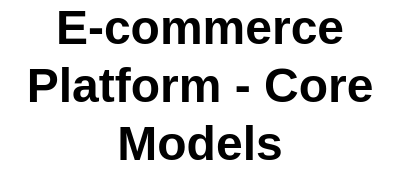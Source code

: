 <?xml version="1.0" encoding="UTF-8"?>
<mxfile version="21.6.6" type="device">
  <diagram id="C5RBs43oDa-KdzZeNtuy" name="Page-1">
    <mxGraphModel dx="1422" dy="762" grid="1" gridSize="10" guides="1" tooltips="1" connect="1" arrows="1" fold="1" page="1" pageScale="1" pageWidth="1169" pageHeight="1654" math="0" shadow="0">
      <root>
        <mxCell id="0" />
        <mxCell id="1" parent="0" />

        <!-- Title -->
        <mxCell id="title" value="E-commerce Platform - Core Models" style="text;html=1;strokeColor=none;fillColor=none;align=center;verticalAlign=middle;whiteSpace=wrap;rounded=0;fontSize=24;fontStyle=1" vertex="1" parent="1">
          <mxGeometry x="400" y="20" width="200" height="40" as="geometry" />
        </mxCell>

        <!-- User and Store Section -->
        <mxCell id="user_store_section" value="User & Store Management" style="swimlane;fontStyle=1;align=center;verticalAlign=top;childLayout=stackLayout;horizontal=1;startSize=30;horizontalStack=0;resizeParent=1;resizeParentMax=0;resizeLast=0;collapsible=1;marginBottom=0;" vertex="1" parent="1">
          <mxGeometry x="40" y="80" width="400" height="300" as="geometry" />
        </mxCell>

        <mxCell id="user" value="User&#xa;+ id: String&#xa;+ username: String&#xa;+ email: String&#xa;+ password_hash: String&#xa;+ created_at: DateTime&#xa;+ updated_at: DateTime&#xa;&#xa;+ authenticate(password: String): Boolean&#xa;+ updateProfile(data: Object): void&#xa;+ generateRefreshToken(): String" style="swimlane;fontStyle=0;childLayout=stackLayout;horizontal=1;startSize=26;horizontalStack=0;resizeParent=1;resizeParentMax=0;resizeLast=0;collapsible=1;marginBottom=0;" vertex="1" parent="user_store_section">
          <mxGeometry x="20" y="30" width="180" height="200" as="geometry" />
        </mxCell>

        <mxCell id="store" value="Store&#xa;+ id: String&#xa;+ name: String&#xa;+ description: String?&#xa;+ owner_id: String&#xa;+ meta_integration_status: Boolean&#xa;+ payment_setup_status: Boolean&#xa;+ created_at: DateTime&#xa;+ updated_at: DateTime&#xa;&#xa;+ addProduct(product: Product): void&#xa;+ updateProduct(productId: String, data: Object): void&#xa;+ deleteProduct(productId: String): void&#xa;+ getProducts(): Product[]&#xa;+ getOrders(): Order[]&#xa;+ getCustomers(): Customer[]" style="swimlane;fontStyle=0;childLayout=stackLayout;horizontal=1;startSize=26;horizontalStack=0;resizeParent=1;resizeParentMax=0;resizeLast=0;collapsible=1;marginBottom=0;" vertex="1" parent="user_store_section">
          <mxGeometry x="220" y="30" width="180" height="250" as="geometry" />
        </mxCell>

        <!-- Product Management Section -->
        <mxCell id="product_section" value="Product Management" style="swimlane;fontStyle=1;align=center;verticalAlign=top;childLayout=stackLayout;horizontal=1;startSize=30;horizontalStack=0;resizeParent=1;resizeParentMax=0;resizeLast=0;collapsible=1;marginBottom=0;" vertex="1" parent="1">
          <mxGeometry x="40" y="400" width="400" height="250" as="geometry" />
        </mxCell>

        <mxCell id="product" value="Product&#xa;+ id: String&#xa;+ store_id: String&#xa;+ name: String&#xa;+ description: String?&#xa;+ price: Decimal&#xa;+ category_id: String?&#xa;+ inventory_count: Int&#xa;+ images: Json?&#xa;+ created_at: DateTime&#xa;+ updated_at: DateTime&#xa;&#xa;+ updateInventory(quantity: Int): void&#xa;+ updatePrice(newPrice: Decimal): void&#xa;+ addImages(images: String[]): void&#xa;+ removeImages(imageIds: String[]): void" style="swimlane;fontStyle=0;childLayout=stackLayout;horizontal=1;startSize=26;horizontalStack=0;resizeParent=1;resizeParentMax=0;resizeLast=0;collapsible=1;marginBottom=0;" vertex="1" parent="product_section">
          <mxGeometry x="20" y="30" width="180" height="250" as="geometry" />
        </mxCell>

        <mxCell id="category" value="Category&#xa;+ id: String&#xa;+ store_id: String&#xa;+ name: String&#xa;+ created_at: DateTime&#xa;+ updated_at: DateTime&#xa;&#xa;+ addProduct(product: Product): void&#xa;+ removeProduct(productId: String): void&#xa;+ getProducts(): Product[]" style="swimlane;fontStyle=0;childLayout=stackLayout;horizontal=1;startSize=26;horizontalStack=0;resizeParent=1;resizeParentMax=0;resizeLast=0;collapsible=1;marginBottom=0;" vertex="1" parent="product_section">
          <mxGeometry x="220" y="30" width="180" height="200" as="geometry" />
        </mxCell>

        <!-- Order Management Section -->
        <mxCell id="order_section" value="Order Management" style="swimlane;fontStyle=1;align=center;verticalAlign=top;childLayout=stackLayout;horizontal=1;startSize=30;horizontalStack=0;resizeParent=1;resizeParentMax=0;resizeLast=0;collapsible=1;marginBottom=0;" vertex="1" parent="1">
          <mxGeometry x="40" y="680" width="400" height="300" as="geometry" />
        </mxCell>

        <mxCell id="order" value="Order&#xa;+ id: String&#xa;+ store_id: String&#xa;+ customer_id: String&#xa;+ total_amount: Decimal&#xa;+ status: OrderStatus&#xa;+ payment_method: PaymentMethod&#xa;+ order_source: OrderSource&#xa;+ customer_messenger_id: String?&#xa;+ address: Json?&#xa;+ created_at: DateTime&#xa;+ updated_at: DateTime&#xa;&#xa;+ addItem(product: Product, quantity: Int): void&#xa;+ removeItem(productId: String): void&#xa;+ updateStatus(newStatus: OrderStatus): void&#xa;+ calculateTotal(): Decimal&#xa;+ processPayment(): Payment" style="swimlane;fontStyle=0;childLayout=stackLayout;horizontal=1;startSize=26;horizontalStack=0;resizeParent=1;resizeParentMax=0;resizeLast=0;collapsible=1;marginBottom=0;" vertex="1" parent="order_section">
          <mxGeometry x="20" y="30" width="180" height="250" as="geometry" />
        </mxCell>

        <mxCell id="order_item" value="OrderItem&#xa;+ order_id: String&#xa;+ product_id: String&#xa;+ quantity: Int&#xa;+ unit_price: Decimal&#xa;+ created_at: DateTime&#xa;+ updated_at: DateTime&#xa;&#xa;+ updateQuantity(quantity: Int): void&#xa;+ calculateSubtotal(): Decimal" style="swimlane;fontStyle=0;childLayout=stackLayout;horizontal=1;startSize=26;horizontalStack=0;resizeParent=1;resizeParentMax=0;resizeLast=0;collapsible=1;marginBottom=0;" vertex="1" parent="order_section">
          <mxGeometry x="220" y="30" width="180" height="200" as="geometry" />
        </mxCell>

        <!-- Payment Section -->
        <mxCell id="payment_section" value="Payment Management" style="swimlane;fontStyle=1;align=center;verticalAlign=top;childLayout=stackLayout;horizontal=1;startSize=30;horizontalStack=0;resizeParent=1;resizeParentMax=0;resizeLast=0;collapsible=1;marginBottom=0;" vertex="1" parent="1">
          <mxGeometry x="40" y="1000" width="400" height="250" as="geometry" />
        </mxCell>

        <mxCell id="payment" value="Payment&#xa;+ id: String&#xa;+ order_id: String&#xa;+ amount: Decimal&#xa;+ payment_method: PaymentMethod&#xa;+ status: PaymentStatus&#xa;+ gateway_response: Json?&#xa;+ created_at: DateTime&#xa;+ updated_at: DateTime&#xa;&#xa;+ processPayment(): void&#xa;+ verifyPayment(): Boolean&#xa;+ refund(amount: Decimal): void&#xa;+ updateStatus(newStatus: PaymentStatus): void" style="swimlane;fontStyle=0;childLayout=stackLayout;horizontal=1;startSize=26;horizontalStack=0;resizeParent=1;resizeParentMax=0;resizeLast=0;collapsible=1;marginBottom=0;" vertex="1" parent="payment_section">
          <mxGeometry x="20" y="30" width="180" height="250" as="geometry" />
        </mxCell>

        <mxCell id="chargili" value="ChargiliAccount&#xa;+ id: String&#xa;+ store_id: String&#xa;+ SECRET_KEY: String&#xa;+ created_at: DateTime&#xa;+ updated_at: DateTime&#xa;&#xa;+ processPayment(amount: Decimal): Payment&#xa;+ verifyPayment(paymentId: String): Boolean&#xa;+ refundPayment(paymentId: String, amount: Decimal): void" style="swimlane;fontStyle=0;childLayout=stackLayout;horizontal=1;startSize=26;horizontalStack=0;resizeParent=1;resizeParentMax=0;resizeLast=0;collapsible=1;marginBottom=0;" vertex="1" parent="payment_section">
          <mxGeometry x="220" y="30" width="180" height="250" as="geometry" />
        </mxCell>

        <!-- Customer Section -->
        <mxCell id="customer_section" value="Customer Management" style="swimlane;fontStyle=1;align=center;verticalAlign=top;childLayout=stackLayout;horizontal=1;startSize=30;horizontalStack=0;resizeParent=1;resizeParentMax=0;resizeLast=0;collapsible=1;marginBottom=0;" vertex="1" parent="1">
          <mxGeometry x="40" y="1280" width="400" height="200" as="geometry" />
        </mxCell>

        <mxCell id="customer" value="Customer&#xa;+ id: String&#xa;+ name: String&#xa;+ email: String?&#xa;+ phone: String?&#xa;+ store_id: String&#xa;+ created_at: DateTime&#xa;+ updated_at: DateTime&#xa;&#xa;+ placeOrder(products: Product[]): Order&#xa;+ updateProfile(data: Object): void&#xa;+ getOrderHistory(): Order[]" style="swimlane;fontStyle=0;childLayout=stackLayout;horizontal=1;startSize=26;horizontalStack=0;resizeParent=1;resizeParentMax=0;resizeLast=0;collapsible=1;marginBottom=0;" vertex="1" parent="customer_section">
          <mxGeometry x="20" y="30" width="180" height="200" as="geometry" />
        </mxCell>

        <!-- Integration Section -->
        <mxCell id="integration_section" value="Integration" style="swimlane;fontStyle=1;align=center;verticalAlign=top;childLayout=stackLayout;horizontal=1;startSize=30;horizontalStack=0;resizeParent=1;resizeParentMax=0;resizeLast=0;collapsible=1;marginBottom=0;" vertex="1" parent="1">
          <mxGeometry x="40" y="1510" width="400" height="200" as="geometry" />
        </mxCell>

        <mxCell id="meta_integration" value="MetaIntegration&#xa;+ id: String&#xa;+ store_id: String&#xa;+ page_id: String&#xa;+ app_id: String&#xa;+ access_token: String&#xa;+ integration_status: IntegrationMode&#xa;+ created_at: DateTime&#xa;+ updated_at: DateTime&#xa;&#xa;+ syncProducts(): void&#xa;+ syncOrders(): void&#xa;+ updateIntegrationStatus(status: IntegrationMode): void&#xa;+ verifyConnection(): Boolean" style="swimlane;fontStyle=0;childLayout=stackLayout;horizontal=1;startSize=26;horizontalStack=0;resizeParent=1;resizeParentMax=0;resizeLast=0;collapsible=1;marginBottom=0;" vertex="1" parent="integration_section">
          <mxGeometry x="20" y="30" width="180" height="250" as="geometry" />
        </mxCell>

        <!-- Relationships -->
        <mxCell id="rel1" value="owns" style="endArrow=open;endFill=0;endSize=12;html=1;exitX=0.5;exitY=1;exitDx=0;exitDy=0;entryX=0.5;entryY=0;entryDx=0;entryDy=0;" edge="1" parent="1" source="user" target="store">
          <mxGeometry width="160" relative="1" as="geometry">
            <mxPoint x="240" y="350" as="sourcePoint" />
            <mxPoint x="400" y="350" as="targetPoint" />
          </mxGeometry>
        </mxCell>

        <mxCell id="rel2" value="has many" style="endArrow=open;endFill=0;endSize=12;html=1;exitX=0.5;exitY=1;exitDx=0;exitDy=0;entryX=0.5;entryY=0;entryDx=0;entryDy=0;" edge="1" parent="1" source="store" target="product">
          <mxGeometry width="160" relative="1" as="geometry">
            <mxPoint x="480" y="350" as="sourcePoint" />
            <mxPoint x="640" y="350" as="targetPoint" />
          </mxGeometry>
        </mxCell>

        <mxCell id="rel3" value="has many" style="endArrow=open;endFill=0;endSize=12;html=1;exitX=0.5;exitY=1;exitDx=0;exitDy=0;entryX=0.5;entryY=0;entryDx=0;entryDy=0;" edge="1" parent="1" source="store" target="order">
          <mxGeometry width="160" relative="1" as="geometry">
            <mxPoint x="240" y="550" as="sourcePoint" />
            <mxPoint x="400" y="550" as="targetPoint" />
          </mxGeometry>
        </mxCell>

        <mxCell id="rel4" value="has many" style="endArrow=open;endFill=0;endSize=12;html=1;exitX=0.5;exitY=1;exitDx=0;exitDy=0;entryX=0.5;entryY=0;entryDx=0;entryDy=0;" edge="1" parent="1" source="store" target="customer">
          <mxGeometry width="160" relative="1" as="geometry">
            <mxPoint x="480" y="550" as="sourcePoint" />
            <mxPoint x="640" y="550" as="targetPoint" />
          </mxGeometry>
        </mxCell>

        <mxCell id="rel5" value="has many" style="endArrow=open;endFill=0;endSize=12;html=1;exitX=0.5;exitY=1;exitDx=0;exitDy=0;entryX=0.5;entryY=0;entryDx=0;entryDy=0;" edge="1" parent="1" source="order" target="order_item">
          <mxGeometry width="160" relative="1" as="geometry">
            <mxPoint x="240" y="750" as="sourcePoint" />
            <mxPoint x="400" y="750" as="targetPoint" />
          </mxGeometry>
        </mxCell>

        <mxCell id="rel6" value="has one" style="endArrow=open;endFill=0;endSize=12;html=1;exitX=0.5;exitY=1;exitDx=0;exitDy=0;entryX=0.5;entryY=0;entryDx=0;entryDy=0;" edge="1" parent="1" source="order" target="payment">
          <mxGeometry width="160" relative="1" as="geometry">
            <mxPoint x="480" y="750" as="sourcePoint" />
            <mxPoint x="640" y="750" as="targetPoint" />
          </mxGeometry>
        </mxCell>

        <mxCell id="rel7" value="has one" style="endArrow=open;endFill=0;endSize=12;html=1;exitX=0.5;exitY=1;exitDx=0;exitDy=0;entryX=0.5;entryY=0;entryDx=0;entryDy=0;" edge="1" parent="1" source="store" target="meta_integration">
          <mxGeometry width="160" relative="1" as="geometry">
            <mxPoint x="240" y="950" as="sourcePoint" />
            <mxPoint x="400" y="950" as="targetPoint" />
          </mxGeometry>
        </mxCell>

        <mxCell id="rel8" value="has one" style="endArrow=open;endFill=0;endSize=12;html=1;exitX=0.5;exitY=1;exitDx=0;exitDy=0;entryX=0.5;entryY=0;entryDx=0;entryDy=0;" edge="1" parent="1" source="store" target="chargili">
          <mxGeometry width="160" relative="1" as="geometry">
            <mxPoint x="480" y="950" as="sourcePoint" />
            <mxPoint x="640" y="950" as="targetPoint" />
          </mxGeometry>
        </mxCell>

      </root>
    </mxGraphModel>
  </diagram>
</mxfile> 